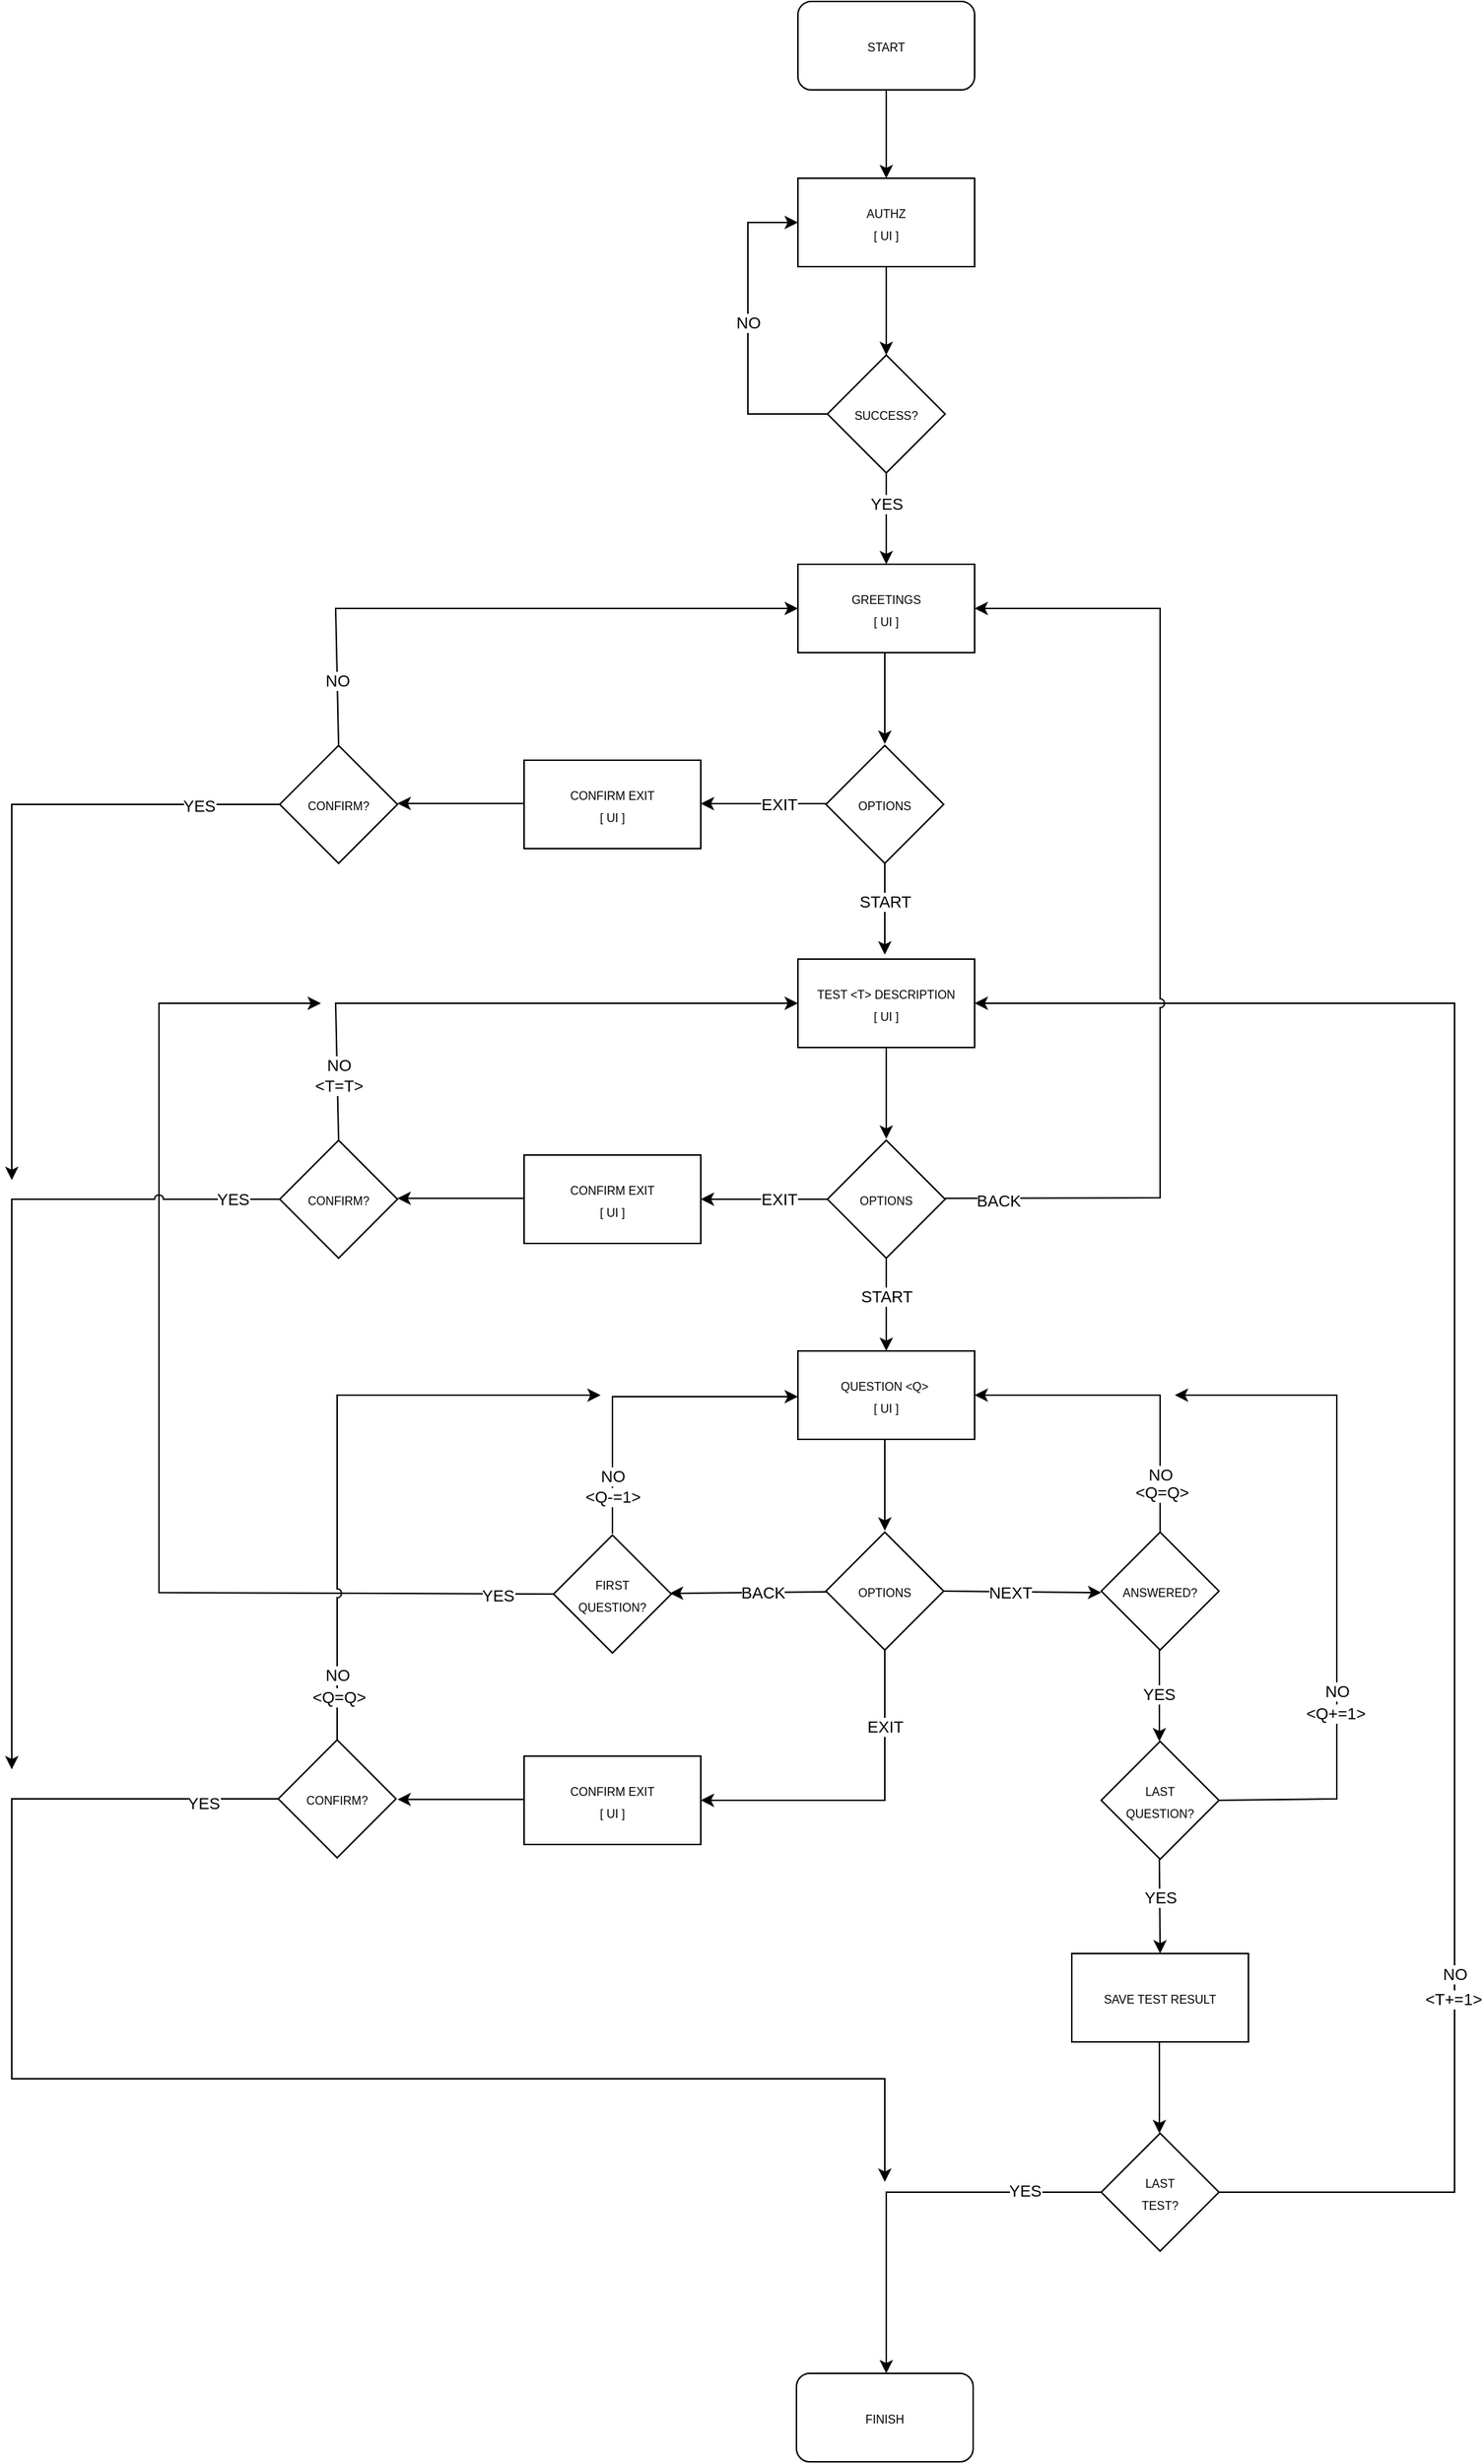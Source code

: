 <mxfile version="24.6.4" type="device">
  <diagram name="Страница — 1" id="XvFxgukUHaZpH9yG2tZ4">
    <mxGraphModel dx="1949" dy="1878" grid="1" gridSize="10" guides="1" tooltips="1" connect="1" arrows="1" fold="1" page="1" pageScale="1" pageWidth="827" pageHeight="1169" math="0" shadow="0">
      <root>
        <mxCell id="0" />
        <mxCell id="1" parent="0" />
        <mxCell id="Ll1hvZ7rJ2rwbZJNzvcm-1" value="&lt;font style=&quot;font-size: 8px;&quot;&gt;AUTHZ&lt;/font&gt;&lt;div&gt;&lt;font style=&quot;font-size: 8px;&quot;&gt;[ UI ]&lt;/font&gt;&lt;/div&gt;" style="rounded=0;whiteSpace=wrap;html=1;" vertex="1" parent="1">
          <mxGeometry x="-16" y="-850" width="120" height="60" as="geometry" />
        </mxCell>
        <mxCell id="Ll1hvZ7rJ2rwbZJNzvcm-2" value="&lt;font style=&quot;font-size: 8px;&quot;&gt;START&lt;/font&gt;" style="rounded=1;whiteSpace=wrap;html=1;" vertex="1" parent="1">
          <mxGeometry x="-16" y="-970" width="120" height="60" as="geometry" />
        </mxCell>
        <mxCell id="Ll1hvZ7rJ2rwbZJNzvcm-3" value="" style="endArrow=classic;html=1;rounded=0;exitX=0.5;exitY=1;exitDx=0;exitDy=0;entryX=0.5;entryY=0;entryDx=0;entryDy=0;" edge="1" parent="1" source="Ll1hvZ7rJ2rwbZJNzvcm-2" target="Ll1hvZ7rJ2rwbZJNzvcm-1">
          <mxGeometry width="50" height="50" relative="1" as="geometry">
            <mxPoint x="20" y="-710" as="sourcePoint" />
            <mxPoint x="70" y="-760" as="targetPoint" />
          </mxGeometry>
        </mxCell>
        <mxCell id="Ll1hvZ7rJ2rwbZJNzvcm-4" value="&lt;font style=&quot;font-size: 8px;&quot;&gt;SUCCESS?&lt;/font&gt;" style="rhombus;whiteSpace=wrap;html=1;" vertex="1" parent="1">
          <mxGeometry x="4" y="-730" width="80" height="80" as="geometry" />
        </mxCell>
        <mxCell id="Ll1hvZ7rJ2rwbZJNzvcm-5" value="" style="endArrow=classic;html=1;rounded=0;exitX=0.5;exitY=1;exitDx=0;exitDy=0;entryX=0.5;entryY=0;entryDx=0;entryDy=0;" edge="1" parent="1">
          <mxGeometry width="50" height="50" relative="1" as="geometry">
            <mxPoint x="44" y="-790" as="sourcePoint" />
            <mxPoint x="44" y="-730" as="targetPoint" />
          </mxGeometry>
        </mxCell>
        <mxCell id="Ll1hvZ7rJ2rwbZJNzvcm-6" value="" style="endArrow=classic;html=1;rounded=0;entryX=0;entryY=0.5;entryDx=0;entryDy=0;exitX=0;exitY=0.5;exitDx=0;exitDy=0;" edge="1" parent="1" source="Ll1hvZ7rJ2rwbZJNzvcm-4" target="Ll1hvZ7rJ2rwbZJNzvcm-1">
          <mxGeometry width="50" height="50" relative="1" as="geometry">
            <mxPoint y="-690" as="sourcePoint" />
            <mxPoint x="-40" y="-740" as="targetPoint" />
            <Array as="points">
              <mxPoint x="-50" y="-690" />
              <mxPoint x="-50" y="-820" />
            </Array>
          </mxGeometry>
        </mxCell>
        <mxCell id="Ll1hvZ7rJ2rwbZJNzvcm-7" value="NO" style="edgeLabel;html=1;align=center;verticalAlign=middle;resizable=0;points=[];" vertex="1" connectable="0" parent="Ll1hvZ7rJ2rwbZJNzvcm-6">
          <mxGeometry x="-0.035" y="-3" relative="1" as="geometry">
            <mxPoint x="-3" y="-11" as="offset" />
          </mxGeometry>
        </mxCell>
        <mxCell id="Ll1hvZ7rJ2rwbZJNzvcm-8" value="" style="endArrow=classic;html=1;rounded=0;exitX=0.5;exitY=1;exitDx=0;exitDy=0;entryX=0.5;entryY=0;entryDx=0;entryDy=0;" edge="1" parent="1" target="Ll1hvZ7rJ2rwbZJNzvcm-11">
          <mxGeometry width="50" height="50" relative="1" as="geometry">
            <mxPoint x="44" y="-650" as="sourcePoint" />
            <mxPoint x="44" y="-590" as="targetPoint" />
          </mxGeometry>
        </mxCell>
        <mxCell id="Ll1hvZ7rJ2rwbZJNzvcm-9" value="YES" style="edgeLabel;html=1;align=center;verticalAlign=middle;resizable=0;points=[];" vertex="1" connectable="0" parent="Ll1hvZ7rJ2rwbZJNzvcm-8">
          <mxGeometry x="-0.533" y="-2" relative="1" as="geometry">
            <mxPoint x="2" y="6" as="offset" />
          </mxGeometry>
        </mxCell>
        <mxCell id="Ll1hvZ7rJ2rwbZJNzvcm-11" value="&lt;span style=&quot;font-size: 8px;&quot;&gt;GREETINGS&lt;/span&gt;&lt;div&gt;&lt;span style=&quot;font-size: 8px;&quot;&gt;[ UI ]&lt;/span&gt;&lt;/div&gt;" style="rounded=0;whiteSpace=wrap;html=1;" vertex="1" parent="1">
          <mxGeometry x="-16" y="-588" width="120" height="60" as="geometry" />
        </mxCell>
        <mxCell id="Ll1hvZ7rJ2rwbZJNzvcm-12" value="&lt;span style=&quot;font-size: 8px;&quot;&gt;OPTIONS&lt;/span&gt;" style="rhombus;whiteSpace=wrap;html=1;" vertex="1" parent="1">
          <mxGeometry x="3" y="-465" width="80" height="80" as="geometry" />
        </mxCell>
        <mxCell id="Ll1hvZ7rJ2rwbZJNzvcm-13" value="" style="endArrow=classic;html=1;rounded=0;exitX=0.5;exitY=1;exitDx=0;exitDy=0;entryX=0.5;entryY=0;entryDx=0;entryDy=0;" edge="1" parent="1">
          <mxGeometry width="50" height="50" relative="1" as="geometry">
            <mxPoint x="43" y="-528" as="sourcePoint" />
            <mxPoint x="43" y="-466" as="targetPoint" />
          </mxGeometry>
        </mxCell>
        <mxCell id="Ll1hvZ7rJ2rwbZJNzvcm-18" value="" style="endArrow=classic;html=1;rounded=0;exitX=0.5;exitY=1;exitDx=0;exitDy=0;entryX=0.5;entryY=0;entryDx=0;entryDy=0;" edge="1" parent="1">
          <mxGeometry width="50" height="50" relative="1" as="geometry">
            <mxPoint x="43" y="-385" as="sourcePoint" />
            <mxPoint x="43" y="-323" as="targetPoint" />
          </mxGeometry>
        </mxCell>
        <mxCell id="Ll1hvZ7rJ2rwbZJNzvcm-19" value="START" style="edgeLabel;html=1;align=center;verticalAlign=middle;resizable=0;points=[];" vertex="1" connectable="0" parent="Ll1hvZ7rJ2rwbZJNzvcm-18">
          <mxGeometry x="-0.533" y="-2" relative="1" as="geometry">
            <mxPoint x="2" y="11" as="offset" />
          </mxGeometry>
        </mxCell>
        <mxCell id="Ll1hvZ7rJ2rwbZJNzvcm-20" value="&lt;span style=&quot;font-size: 8px;&quot;&gt;TEST &amp;lt;T&amp;gt; DESCRIPTION&lt;/span&gt;&lt;div&gt;&lt;span style=&quot;font-size: 8px;&quot;&gt;[ UI ]&lt;/span&gt;&lt;/div&gt;" style="rounded=0;whiteSpace=wrap;html=1;" vertex="1" parent="1">
          <mxGeometry x="-16" y="-320" width="120" height="60" as="geometry" />
        </mxCell>
        <mxCell id="Ll1hvZ7rJ2rwbZJNzvcm-24" value="&lt;span style=&quot;font-size: 8px;&quot;&gt;OPTIONS&lt;/span&gt;" style="rhombus;whiteSpace=wrap;html=1;" vertex="1" parent="1">
          <mxGeometry x="4" y="-197" width="80" height="80" as="geometry" />
        </mxCell>
        <mxCell id="Ll1hvZ7rJ2rwbZJNzvcm-25" value="" style="endArrow=classic;html=1;rounded=0;exitX=0.5;exitY=1;exitDx=0;exitDy=0;entryX=0.5;entryY=0;entryDx=0;entryDy=0;" edge="1" parent="1">
          <mxGeometry width="50" height="50" relative="1" as="geometry">
            <mxPoint x="44" y="-260" as="sourcePoint" />
            <mxPoint x="44" y="-198" as="targetPoint" />
          </mxGeometry>
        </mxCell>
        <mxCell id="Ll1hvZ7rJ2rwbZJNzvcm-26" value="" style="endArrow=classic;html=1;rounded=0;exitX=0.5;exitY=1;exitDx=0;exitDy=0;entryX=0.5;entryY=0;entryDx=0;entryDy=0;" edge="1" parent="1" target="Ll1hvZ7rJ2rwbZJNzvcm-28">
          <mxGeometry width="50" height="50" relative="1" as="geometry">
            <mxPoint x="44" y="-117" as="sourcePoint" />
            <mxPoint x="44" y="-55" as="targetPoint" />
          </mxGeometry>
        </mxCell>
        <mxCell id="Ll1hvZ7rJ2rwbZJNzvcm-27" value="START" style="edgeLabel;html=1;align=center;verticalAlign=middle;resizable=0;points=[];" vertex="1" connectable="0" parent="Ll1hvZ7rJ2rwbZJNzvcm-26">
          <mxGeometry x="-0.533" y="-2" relative="1" as="geometry">
            <mxPoint x="2" y="11" as="offset" />
          </mxGeometry>
        </mxCell>
        <mxCell id="Ll1hvZ7rJ2rwbZJNzvcm-28" value="&lt;span style=&quot;font-size: 8px;&quot;&gt;QUESTION &amp;lt;Q&amp;gt;&amp;nbsp;&lt;/span&gt;&lt;div&gt;&lt;span style=&quot;font-size: 8px;&quot;&gt;[ UI ]&lt;/span&gt;&lt;/div&gt;" style="rounded=0;whiteSpace=wrap;html=1;" vertex="1" parent="1">
          <mxGeometry x="-16" y="-54" width="120" height="60" as="geometry" />
        </mxCell>
        <mxCell id="Ll1hvZ7rJ2rwbZJNzvcm-32" value="&lt;span style=&quot;font-size: 8px;&quot;&gt;OPTIONS&lt;/span&gt;" style="rhombus;whiteSpace=wrap;html=1;" vertex="1" parent="1">
          <mxGeometry x="3" y="69" width="80" height="80" as="geometry" />
        </mxCell>
        <mxCell id="Ll1hvZ7rJ2rwbZJNzvcm-33" value="" style="endArrow=classic;html=1;rounded=0;exitX=0.5;exitY=1;exitDx=0;exitDy=0;entryX=0.5;entryY=0;entryDx=0;entryDy=0;" edge="1" parent="1">
          <mxGeometry width="50" height="50" relative="1" as="geometry">
            <mxPoint x="43" y="6" as="sourcePoint" />
            <mxPoint x="43" y="68" as="targetPoint" />
          </mxGeometry>
        </mxCell>
        <mxCell id="Ll1hvZ7rJ2rwbZJNzvcm-43" value="" style="endArrow=classic;html=1;rounded=0;exitX=1;exitY=0.5;exitDx=0;exitDy=0;" edge="1" parent="1" source="Ll1hvZ7rJ2rwbZJNzvcm-32">
          <mxGeometry width="50" height="50" relative="1" as="geometry">
            <mxPoint x="100" y="100" as="sourcePoint" />
            <mxPoint x="190" y="110" as="targetPoint" />
          </mxGeometry>
        </mxCell>
        <mxCell id="Ll1hvZ7rJ2rwbZJNzvcm-44" value="NEXT" style="edgeLabel;html=1;align=center;verticalAlign=middle;resizable=0;points=[];" vertex="1" connectable="0" parent="Ll1hvZ7rJ2rwbZJNzvcm-43">
          <mxGeometry x="-0.168" relative="1" as="geometry">
            <mxPoint as="offset" />
          </mxGeometry>
        </mxCell>
        <mxCell id="Ll1hvZ7rJ2rwbZJNzvcm-45" value="&lt;span style=&quot;font-size: 8px;&quot;&gt;ANSWERED?&lt;/span&gt;" style="rhombus;whiteSpace=wrap;html=1;" vertex="1" parent="1">
          <mxGeometry x="190" y="69" width="80" height="80" as="geometry" />
        </mxCell>
        <mxCell id="Ll1hvZ7rJ2rwbZJNzvcm-46" value="" style="endArrow=classic;html=1;rounded=0;exitX=0.5;exitY=0;exitDx=0;exitDy=0;entryX=1;entryY=0.5;entryDx=0;entryDy=0;" edge="1" parent="1" source="Ll1hvZ7rJ2rwbZJNzvcm-45" target="Ll1hvZ7rJ2rwbZJNzvcm-28">
          <mxGeometry width="50" height="50" relative="1" as="geometry">
            <mxPoint x="310" y="-10" as="sourcePoint" />
            <mxPoint x="360" y="-60" as="targetPoint" />
            <Array as="points">
              <mxPoint x="230" y="-24" />
            </Array>
          </mxGeometry>
        </mxCell>
        <mxCell id="Ll1hvZ7rJ2rwbZJNzvcm-47" value="NO" style="edgeLabel;html=1;align=center;verticalAlign=middle;resizable=0;points=[];" vertex="1" connectable="0" parent="Ll1hvZ7rJ2rwbZJNzvcm-46">
          <mxGeometry x="-0.557" y="1" relative="1" as="geometry">
            <mxPoint x="1" y="9" as="offset" />
          </mxGeometry>
        </mxCell>
        <mxCell id="Ll1hvZ7rJ2rwbZJNzvcm-50" value="&amp;lt;Q=Q&amp;gt;" style="edgeLabel;html=1;align=center;verticalAlign=middle;resizable=0;points=[];" vertex="1" connectable="0" parent="Ll1hvZ7rJ2rwbZJNzvcm-46">
          <mxGeometry x="0.502" y="-1" relative="1" as="geometry">
            <mxPoint x="72" y="67" as="offset" />
          </mxGeometry>
        </mxCell>
        <mxCell id="Ll1hvZ7rJ2rwbZJNzvcm-53" value="&lt;span style=&quot;font-size: 8px;&quot;&gt;LAST&lt;/span&gt;&lt;div&gt;&lt;span style=&quot;font-size: 8px;&quot;&gt;QUESTION?&lt;/span&gt;&lt;/div&gt;" style="rhombus;whiteSpace=wrap;html=1;" vertex="1" parent="1">
          <mxGeometry x="190" y="211" width="80" height="80" as="geometry" />
        </mxCell>
        <mxCell id="Ll1hvZ7rJ2rwbZJNzvcm-54" value="" style="endArrow=classic;html=1;rounded=0;exitX=0.5;exitY=1;exitDx=0;exitDy=0;entryX=0.5;entryY=0;entryDx=0;entryDy=0;" edge="1" parent="1">
          <mxGeometry width="50" height="50" relative="1" as="geometry">
            <mxPoint x="229.5" y="149" as="sourcePoint" />
            <mxPoint x="229.5" y="211" as="targetPoint" />
          </mxGeometry>
        </mxCell>
        <mxCell id="Ll1hvZ7rJ2rwbZJNzvcm-58" value="YES" style="edgeLabel;html=1;align=center;verticalAlign=middle;resizable=0;points=[];" vertex="1" connectable="0" parent="Ll1hvZ7rJ2rwbZJNzvcm-54">
          <mxGeometry x="-0.032" y="-1" relative="1" as="geometry">
            <mxPoint as="offset" />
          </mxGeometry>
        </mxCell>
        <mxCell id="Ll1hvZ7rJ2rwbZJNzvcm-55" value="" style="endArrow=classic;html=1;rounded=0;exitX=1;exitY=0.5;exitDx=0;exitDy=0;" edge="1" parent="1" source="Ll1hvZ7rJ2rwbZJNzvcm-53">
          <mxGeometry width="50" height="50" relative="1" as="geometry">
            <mxPoint x="330" y="230" as="sourcePoint" />
            <mxPoint x="240" y="-24" as="targetPoint" />
            <Array as="points">
              <mxPoint x="350" y="250" />
              <mxPoint x="350" y="-24" />
            </Array>
          </mxGeometry>
        </mxCell>
        <mxCell id="Ll1hvZ7rJ2rwbZJNzvcm-56" value="NO" style="edgeLabel;html=1;align=center;verticalAlign=middle;resizable=0;points=[];" vertex="1" connectable="0" parent="Ll1hvZ7rJ2rwbZJNzvcm-55">
          <mxGeometry x="-0.341" relative="1" as="geometry">
            <mxPoint as="offset" />
          </mxGeometry>
        </mxCell>
        <mxCell id="Ll1hvZ7rJ2rwbZJNzvcm-57" value="&amp;lt;Q+=1&amp;gt;" style="edgeLabel;html=1;align=center;verticalAlign=middle;resizable=0;points=[];" vertex="1" connectable="0" parent="Ll1hvZ7rJ2rwbZJNzvcm-55">
          <mxGeometry x="-0.405" y="-1" relative="1" as="geometry">
            <mxPoint x="-2" as="offset" />
          </mxGeometry>
        </mxCell>
        <mxCell id="Ll1hvZ7rJ2rwbZJNzvcm-59" value="&lt;span style=&quot;font-size: 8px;&quot;&gt;SAVE TEST RESULT&lt;/span&gt;" style="rounded=0;whiteSpace=wrap;html=1;" vertex="1" parent="1">
          <mxGeometry x="170" y="355" width="120" height="60" as="geometry" />
        </mxCell>
        <mxCell id="Ll1hvZ7rJ2rwbZJNzvcm-63" value="" style="endArrow=classic;html=1;rounded=0;exitX=0.5;exitY=1;exitDx=0;exitDy=0;entryX=0.5;entryY=0;entryDx=0;entryDy=0;" edge="1" parent="1" target="Ll1hvZ7rJ2rwbZJNzvcm-59">
          <mxGeometry width="50" height="50" relative="1" as="geometry">
            <mxPoint x="229.5" y="291" as="sourcePoint" />
            <mxPoint x="229.5" y="354" as="targetPoint" />
          </mxGeometry>
        </mxCell>
        <mxCell id="Ll1hvZ7rJ2rwbZJNzvcm-64" value="YES" style="edgeLabel;html=1;align=center;verticalAlign=middle;resizable=0;points=[];" vertex="1" connectable="0" parent="Ll1hvZ7rJ2rwbZJNzvcm-63">
          <mxGeometry x="-0.533" y="-2" relative="1" as="geometry">
            <mxPoint x="2" y="11" as="offset" />
          </mxGeometry>
        </mxCell>
        <mxCell id="Ll1hvZ7rJ2rwbZJNzvcm-65" value="" style="endArrow=classic;html=1;rounded=0;exitX=1;exitY=0.5;exitDx=0;exitDy=0;" edge="1" parent="1">
          <mxGeometry width="50" height="50" relative="1" as="geometry">
            <mxPoint x="4" y="109.5" as="sourcePoint" />
            <mxPoint x="-103" y="110.5" as="targetPoint" />
          </mxGeometry>
        </mxCell>
        <mxCell id="Ll1hvZ7rJ2rwbZJNzvcm-66" value="BACK" style="edgeLabel;html=1;align=center;verticalAlign=middle;resizable=0;points=[];" vertex="1" connectable="0" parent="Ll1hvZ7rJ2rwbZJNzvcm-65">
          <mxGeometry x="-0.168" relative="1" as="geometry">
            <mxPoint as="offset" />
          </mxGeometry>
        </mxCell>
        <mxCell id="Ll1hvZ7rJ2rwbZJNzvcm-67" value="&lt;span style=&quot;font-size: 8px;&quot;&gt;FIRST&lt;/span&gt;&lt;div&gt;&lt;span style=&quot;font-size: 8px;&quot;&gt;QUESTION?&lt;/span&gt;&lt;/div&gt;" style="rhombus;whiteSpace=wrap;html=1;" vertex="1" parent="1">
          <mxGeometry x="-182" y="71" width="80" height="80" as="geometry" />
        </mxCell>
        <mxCell id="Ll1hvZ7rJ2rwbZJNzvcm-68" value="" style="endArrow=classic;html=1;rounded=0;exitX=0.5;exitY=0;exitDx=0;exitDy=0;entryX=1;entryY=0.5;entryDx=0;entryDy=0;" edge="1" parent="1">
          <mxGeometry width="50" height="50" relative="1" as="geometry">
            <mxPoint x="-142" y="70" as="sourcePoint" />
            <mxPoint x="-16" y="-23" as="targetPoint" />
            <Array as="points">
              <mxPoint x="-142" y="-23" />
            </Array>
          </mxGeometry>
        </mxCell>
        <mxCell id="Ll1hvZ7rJ2rwbZJNzvcm-69" value="NO" style="edgeLabel;html=1;align=center;verticalAlign=middle;resizable=0;points=[];" vertex="1" connectable="0" parent="Ll1hvZ7rJ2rwbZJNzvcm-68">
          <mxGeometry x="-0.557" y="1" relative="1" as="geometry">
            <mxPoint x="1" y="9" as="offset" />
          </mxGeometry>
        </mxCell>
        <mxCell id="Ll1hvZ7rJ2rwbZJNzvcm-70" value="&amp;lt;Q-=1&amp;gt;" style="edgeLabel;html=1;align=center;verticalAlign=middle;resizable=0;points=[];" vertex="1" connectable="0" parent="Ll1hvZ7rJ2rwbZJNzvcm-68">
          <mxGeometry x="0.502" y="-1" relative="1" as="geometry">
            <mxPoint x="-72" y="67" as="offset" />
          </mxGeometry>
        </mxCell>
        <mxCell id="Ll1hvZ7rJ2rwbZJNzvcm-71" value="&lt;span style=&quot;font-size: 8px;&quot;&gt;LAST&lt;/span&gt;&lt;div&gt;&lt;span style=&quot;font-size: 8px;&quot;&gt;TEST?&lt;/span&gt;&lt;/div&gt;" style="rhombus;whiteSpace=wrap;html=1;" vertex="1" parent="1">
          <mxGeometry x="190" y="477" width="80" height="80" as="geometry" />
        </mxCell>
        <mxCell id="Ll1hvZ7rJ2rwbZJNzvcm-72" value="" style="endArrow=classic;html=1;rounded=0;exitX=0.5;exitY=1;exitDx=0;exitDy=0;entryX=0.5;entryY=0;entryDx=0;entryDy=0;" edge="1" parent="1">
          <mxGeometry width="50" height="50" relative="1" as="geometry">
            <mxPoint x="229.5" y="415" as="sourcePoint" />
            <mxPoint x="229.5" y="477" as="targetPoint" />
          </mxGeometry>
        </mxCell>
        <mxCell id="Ll1hvZ7rJ2rwbZJNzvcm-74" value="" style="endArrow=classic;html=1;rounded=0;exitX=1;exitY=0.5;exitDx=0;exitDy=0;entryX=1;entryY=0.5;entryDx=0;entryDy=0;" edge="1" parent="1" source="Ll1hvZ7rJ2rwbZJNzvcm-71" target="Ll1hvZ7rJ2rwbZJNzvcm-20">
          <mxGeometry width="50" height="50" relative="1" as="geometry">
            <mxPoint x="270" y="520" as="sourcePoint" />
            <mxPoint x="210" y="-140" as="targetPoint" />
            <Array as="points">
              <mxPoint x="430" y="517" />
              <mxPoint x="430" y="-290" />
            </Array>
          </mxGeometry>
        </mxCell>
        <mxCell id="Ll1hvZ7rJ2rwbZJNzvcm-75" value="NO" style="edgeLabel;html=1;align=center;verticalAlign=middle;resizable=0;points=[];" vertex="1" connectable="0" parent="Ll1hvZ7rJ2rwbZJNzvcm-74">
          <mxGeometry x="-0.906" y="1" relative="1" as="geometry">
            <mxPoint x="99" y="-147" as="offset" />
          </mxGeometry>
        </mxCell>
        <mxCell id="Ll1hvZ7rJ2rwbZJNzvcm-76" value="&amp;lt;T+=1&amp;gt;" style="edgeLabel;html=1;align=center;verticalAlign=middle;resizable=0;points=[];" vertex="1" connectable="0" parent="Ll1hvZ7rJ2rwbZJNzvcm-74">
          <mxGeometry x="-0.554" y="-1" relative="1" as="geometry">
            <mxPoint x="-2" y="-3" as="offset" />
          </mxGeometry>
        </mxCell>
        <mxCell id="Ll1hvZ7rJ2rwbZJNzvcm-77" value="&lt;span style=&quot;font-size: 8px;&quot;&gt;FINISH&lt;/span&gt;" style="rounded=1;whiteSpace=wrap;html=1;" vertex="1" parent="1">
          <mxGeometry x="-17" y="640" width="120" height="60" as="geometry" />
        </mxCell>
        <mxCell id="Ll1hvZ7rJ2rwbZJNzvcm-78" value="" style="endArrow=classic;html=1;rounded=0;exitX=0;exitY=0.5;exitDx=0;exitDy=0;" edge="1" parent="1" source="Ll1hvZ7rJ2rwbZJNzvcm-67">
          <mxGeometry width="50" height="50" relative="1" as="geometry">
            <mxPoint x="-182" y="110" as="sourcePoint" />
            <mxPoint x="-340" y="-290" as="targetPoint" />
            <Array as="points">
              <mxPoint x="-450" y="110" />
              <mxPoint x="-450" y="-290" />
            </Array>
          </mxGeometry>
        </mxCell>
        <mxCell id="Ll1hvZ7rJ2rwbZJNzvcm-79" value="YES" style="edgeLabel;html=1;align=center;verticalAlign=middle;resizable=0;points=[];" vertex="1" connectable="0" parent="Ll1hvZ7rJ2rwbZJNzvcm-78">
          <mxGeometry x="-0.307" y="-2" relative="1" as="geometry">
            <mxPoint x="228" y="3" as="offset" />
          </mxGeometry>
        </mxCell>
        <mxCell id="Ll1hvZ7rJ2rwbZJNzvcm-80" value="" style="endArrow=classic;html=1;rounded=0;exitX=1;exitY=0.5;exitDx=0;exitDy=0;entryX=1;entryY=0.5;entryDx=0;entryDy=0;jumpStyle=arc;" edge="1" parent="1" target="Ll1hvZ7rJ2rwbZJNzvcm-11">
          <mxGeometry width="50" height="50" relative="1" as="geometry">
            <mxPoint x="84" y="-157.62" as="sourcePoint" />
            <mxPoint x="191" y="-156.62" as="targetPoint" />
            <Array as="points">
              <mxPoint x="230" y="-158" />
              <mxPoint x="230" y="-558" />
            </Array>
          </mxGeometry>
        </mxCell>
        <mxCell id="Ll1hvZ7rJ2rwbZJNzvcm-81" value="BACK" style="edgeLabel;html=1;align=center;verticalAlign=middle;resizable=0;points=[];" vertex="1" connectable="0" parent="Ll1hvZ7rJ2rwbZJNzvcm-80">
          <mxGeometry x="-0.168" relative="1" as="geometry">
            <mxPoint x="-110" y="135" as="offset" />
          </mxGeometry>
        </mxCell>
        <mxCell id="Ll1hvZ7rJ2rwbZJNzvcm-84" value="&lt;span style=&quot;font-size: 8px;&quot;&gt;CONFIRM EXIT&lt;/span&gt;&lt;div&gt;&lt;span style=&quot;font-size: 8px;&quot;&gt;[ UI ]&lt;/span&gt;&lt;/div&gt;" style="rounded=0;whiteSpace=wrap;html=1;" vertex="1" parent="1">
          <mxGeometry x="-202" y="221" width="120" height="60" as="geometry" />
        </mxCell>
        <mxCell id="Ll1hvZ7rJ2rwbZJNzvcm-86" value="" style="endArrow=classic;html=1;rounded=0;exitX=0.5;exitY=1;exitDx=0;exitDy=0;entryX=1;entryY=0.5;entryDx=0;entryDy=0;" edge="1" parent="1" source="Ll1hvZ7rJ2rwbZJNzvcm-32" target="Ll1hvZ7rJ2rwbZJNzvcm-84">
          <mxGeometry width="50" height="50" relative="1" as="geometry">
            <mxPoint x="50" y="170" as="sourcePoint" />
            <mxPoint x="20" y="320" as="targetPoint" />
            <Array as="points">
              <mxPoint x="43" y="251" />
            </Array>
          </mxGeometry>
        </mxCell>
        <mxCell id="Ll1hvZ7rJ2rwbZJNzvcm-128" value="EXIT" style="edgeLabel;html=1;align=center;verticalAlign=middle;resizable=0;points=[];" vertex="1" connectable="0" parent="Ll1hvZ7rJ2rwbZJNzvcm-86">
          <mxGeometry x="-0.538" relative="1" as="geometry">
            <mxPoint y="-1" as="offset" />
          </mxGeometry>
        </mxCell>
        <mxCell id="Ll1hvZ7rJ2rwbZJNzvcm-93" value="&lt;span style=&quot;font-size: 8px;&quot;&gt;CONFIRM?&lt;/span&gt;" style="rhombus;whiteSpace=wrap;html=1;" vertex="1" parent="1">
          <mxGeometry x="-369" y="210" width="80" height="80" as="geometry" />
        </mxCell>
        <mxCell id="Ll1hvZ7rJ2rwbZJNzvcm-94" value="" style="endArrow=classic;html=1;rounded=0;exitX=0;exitY=0.5;exitDx=0;exitDy=0;" edge="1" parent="1" source="Ll1hvZ7rJ2rwbZJNzvcm-71">
          <mxGeometry width="50" height="50" relative="1" as="geometry">
            <mxPoint x="90" y="490" as="sourcePoint" />
            <mxPoint x="44" y="640" as="targetPoint" />
            <Array as="points">
              <mxPoint x="44" y="517" />
            </Array>
          </mxGeometry>
        </mxCell>
        <mxCell id="Ll1hvZ7rJ2rwbZJNzvcm-96" value="YES" style="edgeLabel;html=1;align=center;verticalAlign=middle;resizable=0;points=[];" vertex="1" connectable="0" parent="Ll1hvZ7rJ2rwbZJNzvcm-94">
          <mxGeometry x="-0.61" y="-1" relative="1" as="geometry">
            <mxPoint as="offset" />
          </mxGeometry>
        </mxCell>
        <mxCell id="Ll1hvZ7rJ2rwbZJNzvcm-95" value="" style="endArrow=classic;html=1;rounded=0;exitX=0;exitY=0.5;exitDx=0;exitDy=0;" edge="1" parent="1" source="Ll1hvZ7rJ2rwbZJNzvcm-93">
          <mxGeometry width="50" height="50" relative="1" as="geometry">
            <mxPoint x="-450" y="370" as="sourcePoint" />
            <mxPoint x="43" y="510" as="targetPoint" />
            <Array as="points">
              <mxPoint x="-550" y="250" />
              <mxPoint x="-550" y="440" />
              <mxPoint x="43" y="440" />
            </Array>
          </mxGeometry>
        </mxCell>
        <mxCell id="Ll1hvZ7rJ2rwbZJNzvcm-97" value="YES" style="edgeLabel;html=1;align=center;verticalAlign=middle;resizable=0;points=[];" vertex="1" connectable="0" parent="Ll1hvZ7rJ2rwbZJNzvcm-95">
          <mxGeometry x="-0.6" y="2" relative="1" as="geometry">
            <mxPoint x="128" y="-23" as="offset" />
          </mxGeometry>
        </mxCell>
        <mxCell id="Ll1hvZ7rJ2rwbZJNzvcm-98" value="" style="endArrow=classic;html=1;rounded=0;jumpStyle=arc;exitX=0.5;exitY=0;exitDx=0;exitDy=0;" edge="1" parent="1" source="Ll1hvZ7rJ2rwbZJNzvcm-93">
          <mxGeometry width="50" height="50" relative="1" as="geometry">
            <mxPoint x="-250" y="180" as="sourcePoint" />
            <mxPoint x="-150" y="-24" as="targetPoint" />
            <Array as="points">
              <mxPoint x="-329" y="-24" />
            </Array>
          </mxGeometry>
        </mxCell>
        <mxCell id="Ll1hvZ7rJ2rwbZJNzvcm-99" value="NO" style="edgeLabel;html=1;align=center;verticalAlign=middle;resizable=0;points=[];" vertex="1" connectable="0" parent="Ll1hvZ7rJ2rwbZJNzvcm-98">
          <mxGeometry x="-0.827" y="1" relative="1" as="geometry">
            <mxPoint x="1" y="-9" as="offset" />
          </mxGeometry>
        </mxCell>
        <mxCell id="Ll1hvZ7rJ2rwbZJNzvcm-100" value="&amp;lt;Q=Q&amp;gt;" style="edgeLabel;html=1;align=center;verticalAlign=middle;resizable=0;points=[];" vertex="1" connectable="0" parent="Ll1hvZ7rJ2rwbZJNzvcm-98">
          <mxGeometry x="-0.522" y="-1" relative="1" as="geometry">
            <mxPoint y="69" as="offset" />
          </mxGeometry>
        </mxCell>
        <mxCell id="Ll1hvZ7rJ2rwbZJNzvcm-103" value="" style="endArrow=classic;html=1;rounded=0;exitX=0;exitY=0.5;exitDx=0;exitDy=0;jumpStyle=arc;" edge="1" parent="1" source="Ll1hvZ7rJ2rwbZJNzvcm-109">
          <mxGeometry width="50" height="50" relative="1" as="geometry">
            <mxPoint x="-510" y="210" as="sourcePoint" />
            <mxPoint x="-550" y="230" as="targetPoint" />
            <Array as="points">
              <mxPoint x="-550" y="-157" />
              <mxPoint x="-550" y="190" />
            </Array>
          </mxGeometry>
        </mxCell>
        <mxCell id="Ll1hvZ7rJ2rwbZJNzvcm-126" value="YES" style="edgeLabel;html=1;align=center;verticalAlign=middle;resizable=0;points=[];" vertex="1" connectable="0" parent="Ll1hvZ7rJ2rwbZJNzvcm-103">
          <mxGeometry x="-0.962" y="2" relative="1" as="geometry">
            <mxPoint x="-21" y="-2" as="offset" />
          </mxGeometry>
        </mxCell>
        <mxCell id="Ll1hvZ7rJ2rwbZJNzvcm-104" value="&lt;span style=&quot;font-size: 8px;&quot;&gt;CONFIRM EXIT&lt;/span&gt;&lt;div&gt;&lt;span style=&quot;font-size: 8px;&quot;&gt;[ UI ]&lt;/span&gt;&lt;/div&gt;" style="rounded=0;whiteSpace=wrap;html=1;" vertex="1" parent="1">
          <mxGeometry x="-202" y="-187" width="120" height="60" as="geometry" />
        </mxCell>
        <mxCell id="Ll1hvZ7rJ2rwbZJNzvcm-107" value="" style="endArrow=classic;html=1;rounded=0;exitX=0;exitY=0.5;exitDx=0;exitDy=0;entryX=1;entryY=0.5;entryDx=0;entryDy=0;" edge="1" parent="1" source="Ll1hvZ7rJ2rwbZJNzvcm-24" target="Ll1hvZ7rJ2rwbZJNzvcm-104">
          <mxGeometry width="50" height="50" relative="1" as="geometry">
            <mxPoint x="-260" y="80" as="sourcePoint" />
            <mxPoint x="-210" y="30" as="targetPoint" />
          </mxGeometry>
        </mxCell>
        <mxCell id="Ll1hvZ7rJ2rwbZJNzvcm-108" value="EXIT" style="edgeLabel;html=1;align=center;verticalAlign=middle;resizable=0;points=[];" vertex="1" connectable="0" parent="Ll1hvZ7rJ2rwbZJNzvcm-107">
          <mxGeometry x="0.239" y="-2" relative="1" as="geometry">
            <mxPoint x="20" y="2" as="offset" />
          </mxGeometry>
        </mxCell>
        <mxCell id="Ll1hvZ7rJ2rwbZJNzvcm-109" value="&lt;span style=&quot;font-size: 8px;&quot;&gt;CONFIRM?&lt;/span&gt;" style="rhombus;whiteSpace=wrap;html=1;" vertex="1" parent="1">
          <mxGeometry x="-368" y="-197" width="80" height="80" as="geometry" />
        </mxCell>
        <mxCell id="Ll1hvZ7rJ2rwbZJNzvcm-110" value="" style="endArrow=classic;html=1;rounded=0;exitX=0;exitY=0.5;exitDx=0;exitDy=0;entryX=1;entryY=0.5;entryDx=0;entryDy=0;" edge="1" parent="1">
          <mxGeometry width="50" height="50" relative="1" as="geometry">
            <mxPoint x="-202" y="-157.62" as="sourcePoint" />
            <mxPoint x="-288" y="-157.62" as="targetPoint" />
          </mxGeometry>
        </mxCell>
        <mxCell id="Ll1hvZ7rJ2rwbZJNzvcm-112" value="" style="endArrow=classic;html=1;rounded=0;exitX=0.5;exitY=0;exitDx=0;exitDy=0;entryX=0;entryY=0.5;entryDx=0;entryDy=0;" edge="1" parent="1" source="Ll1hvZ7rJ2rwbZJNzvcm-109" target="Ll1hvZ7rJ2rwbZJNzvcm-20">
          <mxGeometry width="50" height="50" relative="1" as="geometry">
            <mxPoint x="-380" y="-10" as="sourcePoint" />
            <mxPoint x="-330" y="-60" as="targetPoint" />
            <Array as="points">
              <mxPoint x="-330" y="-290" />
            </Array>
          </mxGeometry>
        </mxCell>
        <mxCell id="Ll1hvZ7rJ2rwbZJNzvcm-113" value="NO&lt;div&gt;&amp;lt;T=T&amp;gt;&lt;/div&gt;" style="edgeLabel;html=1;align=center;verticalAlign=middle;resizable=0;points=[];" vertex="1" connectable="0" parent="Ll1hvZ7rJ2rwbZJNzvcm-112">
          <mxGeometry x="-0.783" y="-1" relative="1" as="geometry">
            <mxPoint as="offset" />
          </mxGeometry>
        </mxCell>
        <mxCell id="Ll1hvZ7rJ2rwbZJNzvcm-117" value="" style="endArrow=classic;html=1;rounded=0;exitX=0;exitY=0.5;exitDx=0;exitDy=0;entryX=1;entryY=0.5;entryDx=0;entryDy=0;" edge="1" parent="1">
          <mxGeometry width="50" height="50" relative="1" as="geometry">
            <mxPoint x="4" y="-425.53" as="sourcePoint" />
            <mxPoint x="-82" y="-425.53" as="targetPoint" />
          </mxGeometry>
        </mxCell>
        <mxCell id="Ll1hvZ7rJ2rwbZJNzvcm-118" value="EXIT" style="edgeLabel;html=1;align=center;verticalAlign=middle;resizable=0;points=[];" vertex="1" connectable="0" parent="Ll1hvZ7rJ2rwbZJNzvcm-117">
          <mxGeometry x="0.239" y="-2" relative="1" as="geometry">
            <mxPoint x="20" y="2" as="offset" />
          </mxGeometry>
        </mxCell>
        <mxCell id="Ll1hvZ7rJ2rwbZJNzvcm-119" value="&lt;span style=&quot;font-size: 8px;&quot;&gt;CONFIRM EXIT&lt;/span&gt;&lt;div&gt;&lt;span style=&quot;font-size: 8px;&quot;&gt;[ UI ]&lt;/span&gt;&lt;/div&gt;" style="rounded=0;whiteSpace=wrap;html=1;" vertex="1" parent="1">
          <mxGeometry x="-202" y="-455" width="120" height="60" as="geometry" />
        </mxCell>
        <mxCell id="Ll1hvZ7rJ2rwbZJNzvcm-120" value="&lt;span style=&quot;font-size: 8px;&quot;&gt;CONFIRM?&lt;/span&gt;" style="rhombus;whiteSpace=wrap;html=1;" vertex="1" parent="1">
          <mxGeometry x="-368" y="-465" width="80" height="80" as="geometry" />
        </mxCell>
        <mxCell id="Ll1hvZ7rJ2rwbZJNzvcm-121" value="" style="endArrow=classic;html=1;rounded=0;exitX=0;exitY=0.5;exitDx=0;exitDy=0;entryX=1;entryY=0.5;entryDx=0;entryDy=0;" edge="1" parent="1">
          <mxGeometry width="50" height="50" relative="1" as="geometry">
            <mxPoint x="-202" y="-425.62" as="sourcePoint" />
            <mxPoint x="-288" y="-425.62" as="targetPoint" />
          </mxGeometry>
        </mxCell>
        <mxCell id="Ll1hvZ7rJ2rwbZJNzvcm-122" value="" style="endArrow=classic;html=1;rounded=0;exitX=0.5;exitY=0;exitDx=0;exitDy=0;entryX=0;entryY=0.5;entryDx=0;entryDy=0;" edge="1" parent="1">
          <mxGeometry width="50" height="50" relative="1" as="geometry">
            <mxPoint x="-328" y="-465" as="sourcePoint" />
            <mxPoint x="-16" y="-558" as="targetPoint" />
            <Array as="points">
              <mxPoint x="-330" y="-558" />
            </Array>
          </mxGeometry>
        </mxCell>
        <mxCell id="Ll1hvZ7rJ2rwbZJNzvcm-124" value="NO" style="edgeLabel;html=1;align=center;verticalAlign=middle;resizable=0;points=[];" vertex="1" connectable="0" parent="Ll1hvZ7rJ2rwbZJNzvcm-122">
          <mxGeometry x="-0.785" relative="1" as="geometry">
            <mxPoint as="offset" />
          </mxGeometry>
        </mxCell>
        <mxCell id="Ll1hvZ7rJ2rwbZJNzvcm-125" value="" style="endArrow=classic;html=1;rounded=0;exitX=0;exitY=0.5;exitDx=0;exitDy=0;" edge="1" parent="1" source="Ll1hvZ7rJ2rwbZJNzvcm-120">
          <mxGeometry width="50" height="50" relative="1" as="geometry">
            <mxPoint x="-270" y="-270" as="sourcePoint" />
            <mxPoint x="-550" y="-170" as="targetPoint" />
            <Array as="points">
              <mxPoint x="-550" y="-425" />
            </Array>
          </mxGeometry>
        </mxCell>
        <mxCell id="Ll1hvZ7rJ2rwbZJNzvcm-127" value="YES" style="edgeLabel;html=1;align=center;verticalAlign=middle;resizable=0;points=[];" vertex="1" connectable="0" parent="Ll1hvZ7rJ2rwbZJNzvcm-125">
          <mxGeometry x="-0.746" y="1" relative="1" as="geometry">
            <mxPoint as="offset" />
          </mxGeometry>
        </mxCell>
        <mxCell id="Ll1hvZ7rJ2rwbZJNzvcm-129" value="" style="endArrow=classic;html=1;rounded=0;exitX=0;exitY=0.5;exitDx=0;exitDy=0;entryX=1;entryY=0.5;entryDx=0;entryDy=0;" edge="1" parent="1">
          <mxGeometry width="50" height="50" relative="1" as="geometry">
            <mxPoint x="-202" y="250.41" as="sourcePoint" />
            <mxPoint x="-288" y="250.41" as="targetPoint" />
          </mxGeometry>
        </mxCell>
      </root>
    </mxGraphModel>
  </diagram>
</mxfile>
